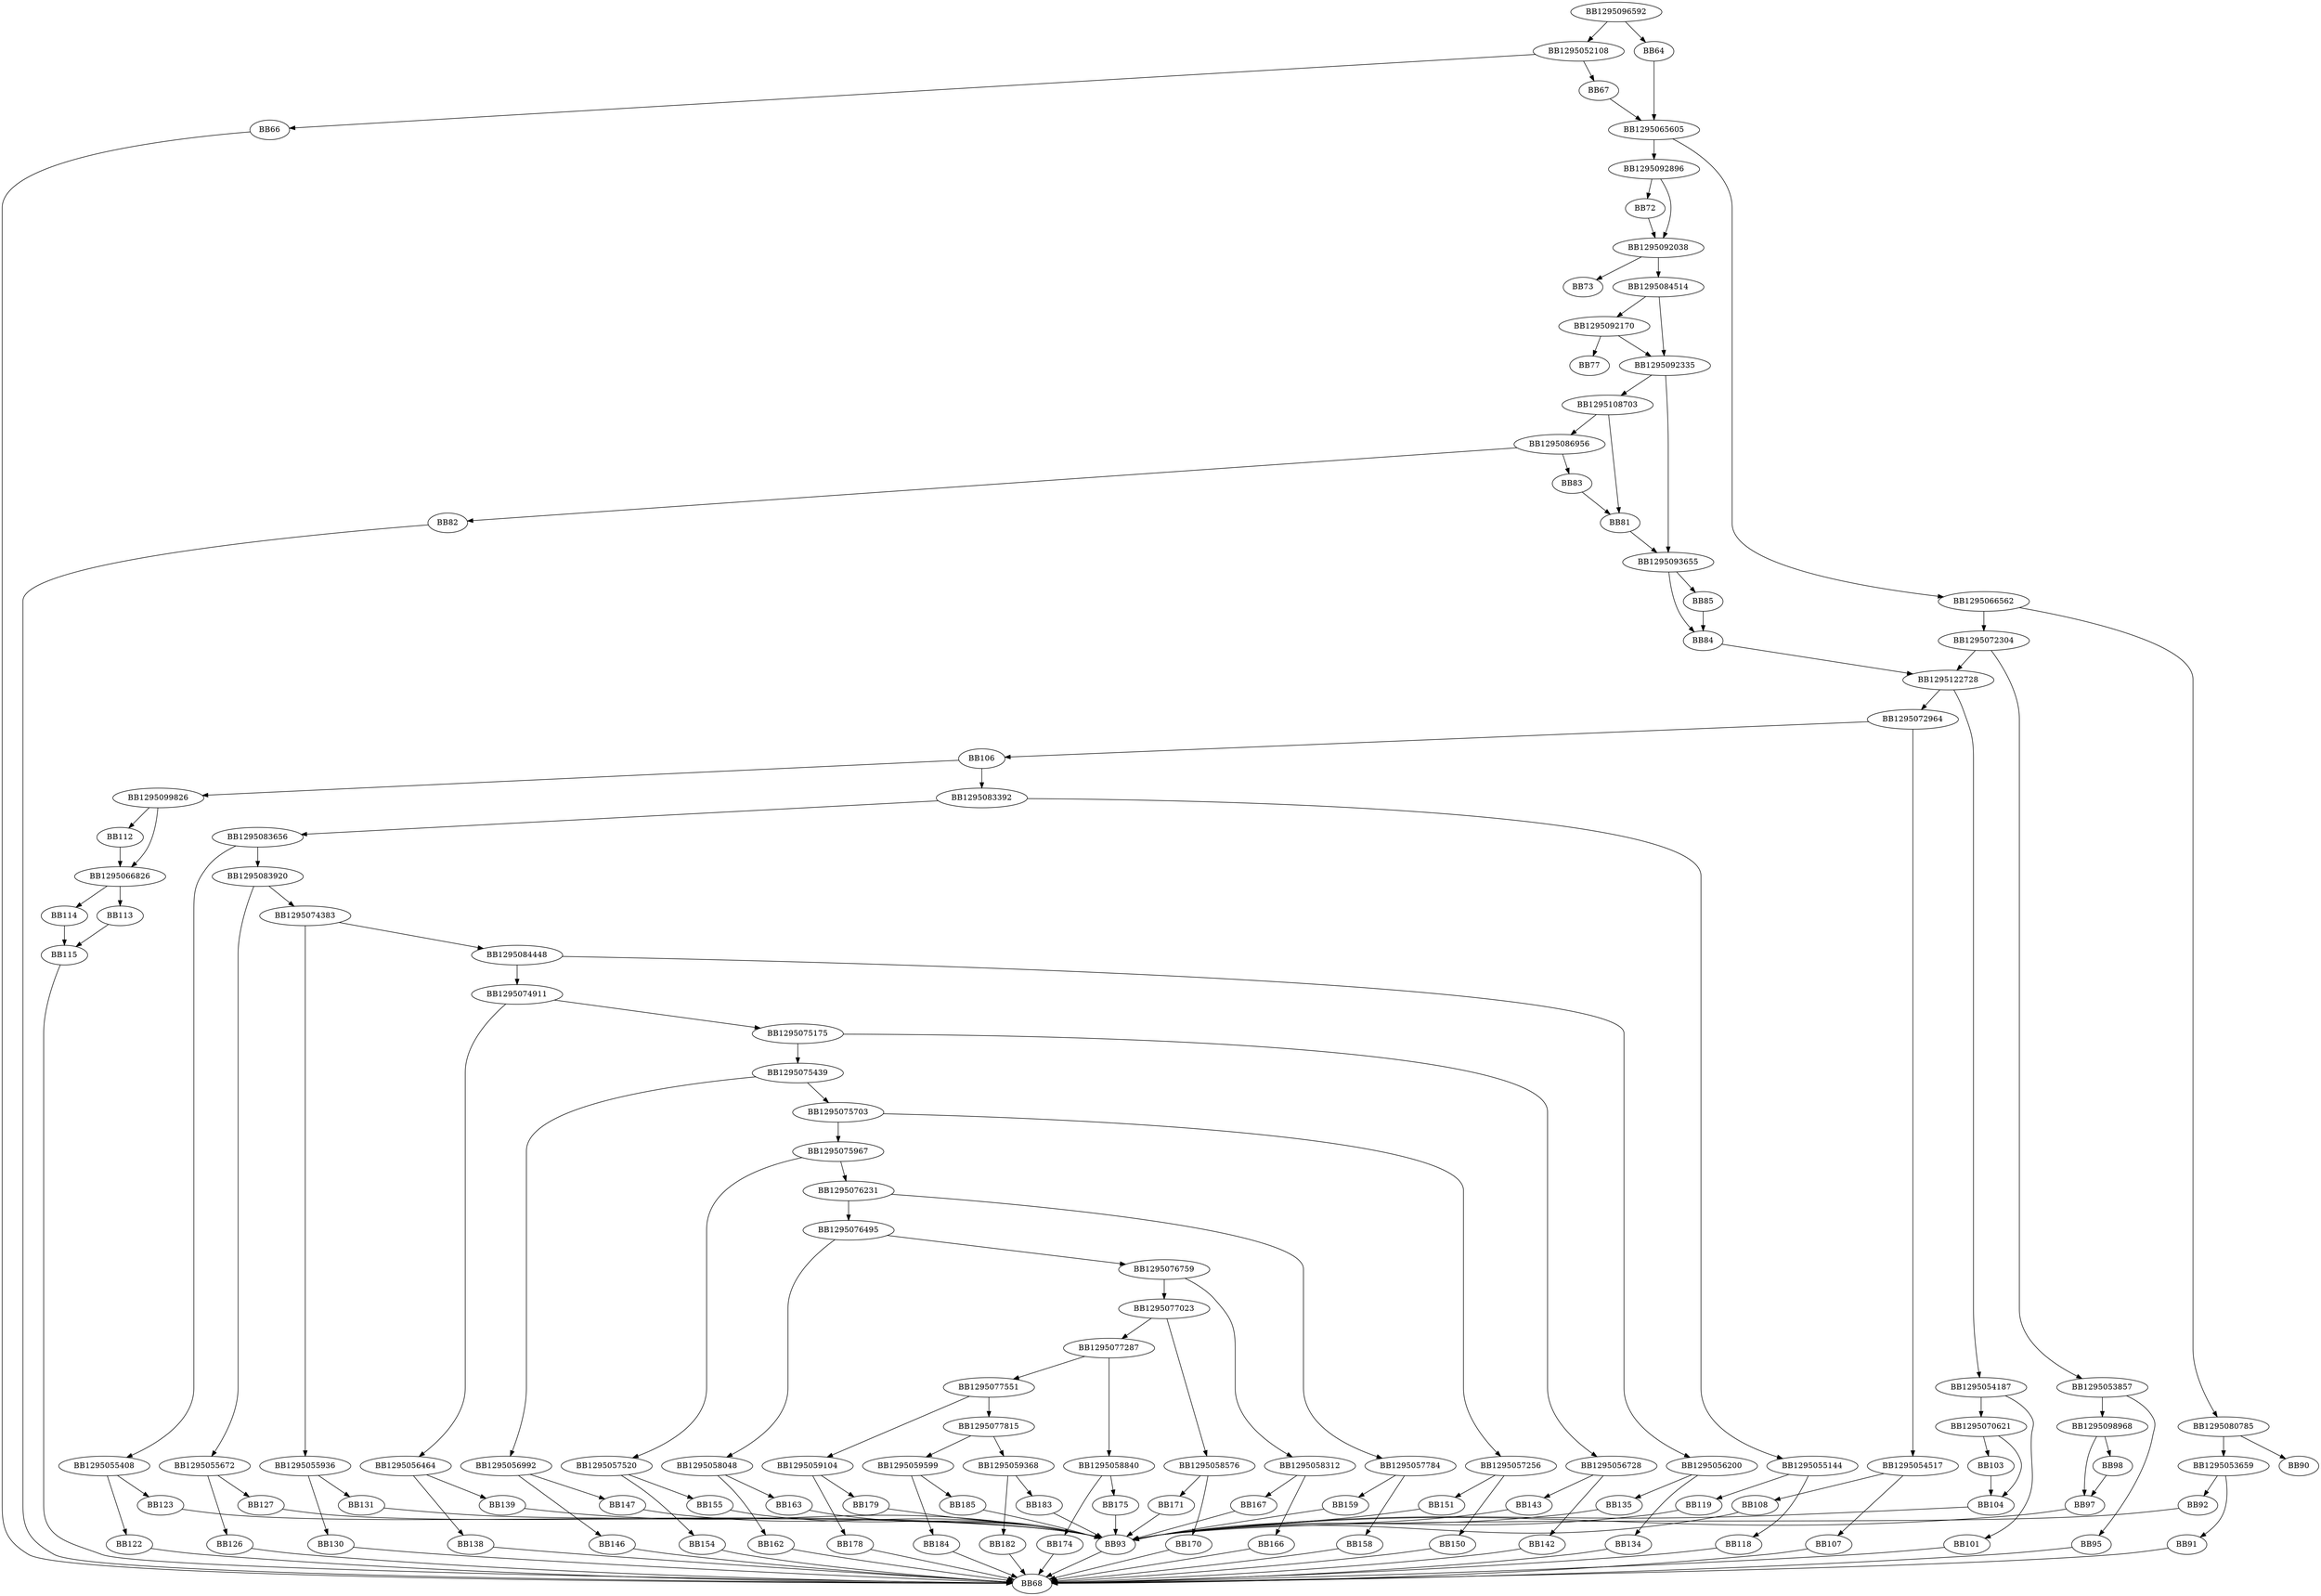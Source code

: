 digraph G{
	BB1295096592->BB1295052108;
	BB1295096592->BB64;
	BB64->BB1295065605;
	BB1295052108->BB66;
	BB1295052108->BB67;
	BB66->BB68;
	BB67->BB1295065605;
	BB1295065605->BB1295092896;
	BB1295065605->BB1295066562;
	BB1295092896->BB1295092038;
	BB1295092896->BB72;
	BB72->BB1295092038;
	BB1295092038->BB73;
	BB1295092038->BB1295084514;
	BB1295084514->BB1295092170;
	BB1295084514->BB1295092335;
	BB1295092170->BB77;
	BB1295092170->BB1295092335;
	BB1295092335->BB1295093655;
	BB1295092335->BB1295108703;
	BB1295108703->BB1295086956;
	BB1295108703->BB81;
	BB1295086956->BB82;
	BB1295086956->BB83;
	BB82->BB68;
	BB83->BB81;
	BB81->BB1295093655;
	BB1295093655->BB84;
	BB1295093655->BB85;
	BB85->BB84;
	BB84->BB1295122728;
	BB1295066562->BB1295080785;
	BB1295066562->BB1295072304;
	BB1295080785->BB1295053659;
	BB1295080785->BB90;
	BB1295053659->BB91;
	BB1295053659->BB92;
	BB91->BB68;
	BB92->BB93;
	BB1295072304->BB1295053857;
	BB1295072304->BB1295122728;
	BB1295053857->BB95;
	BB1295053857->BB1295098968;
	BB95->BB68;
	BB1295098968->BB97;
	BB1295098968->BB98;
	BB98->BB97;
	BB97->BB93;
	BB1295122728->BB1295072964;
	BB1295122728->BB1295054187;
	BB1295054187->BB101;
	BB1295054187->BB1295070621;
	BB101->BB68;
	BB1295070621->BB103;
	BB1295070621->BB104;
	BB103->BB104;
	BB104->BB93;
	BB1295072964->BB1295054517;
	BB1295072964->BB106;
	BB1295054517->BB107;
	BB1295054517->BB108;
	BB107->BB68;
	BB108->BB93;
	BB106->BB1295099826;
	BB106->BB1295083392;
	BB1295099826->BB1295066826;
	BB1295099826->BB112;
	BB112->BB1295066826;
	BB1295066826->BB113;
	BB1295066826->BB114;
	BB113->BB115;
	BB114->BB115;
	BB115->BB68;
	BB1295083392->BB1295055144;
	BB1295083392->BB1295083656;
	BB1295055144->BB118;
	BB1295055144->BB119;
	BB118->BB68;
	BB119->BB93;
	BB1295083656->BB1295055408;
	BB1295083656->BB1295083920;
	BB1295055408->BB122;
	BB1295055408->BB123;
	BB122->BB68;
	BB123->BB93;
	BB1295083920->BB1295055672;
	BB1295083920->BB1295074383;
	BB1295055672->BB126;
	BB1295055672->BB127;
	BB126->BB68;
	BB127->BB93;
	BB1295074383->BB1295055936;
	BB1295074383->BB1295084448;
	BB1295055936->BB130;
	BB1295055936->BB131;
	BB130->BB68;
	BB131->BB93;
	BB1295084448->BB1295056200;
	BB1295084448->BB1295074911;
	BB1295056200->BB134;
	BB1295056200->BB135;
	BB134->BB68;
	BB135->BB93;
	BB1295074911->BB1295056464;
	BB1295074911->BB1295075175;
	BB1295056464->BB138;
	BB1295056464->BB139;
	BB138->BB68;
	BB139->BB93;
	BB1295075175->BB1295056728;
	BB1295075175->BB1295075439;
	BB1295056728->BB142;
	BB1295056728->BB143;
	BB142->BB68;
	BB143->BB93;
	BB1295075439->BB1295056992;
	BB1295075439->BB1295075703;
	BB1295056992->BB146;
	BB1295056992->BB147;
	BB146->BB68;
	BB147->BB93;
	BB1295075703->BB1295057256;
	BB1295075703->BB1295075967;
	BB1295057256->BB150;
	BB1295057256->BB151;
	BB150->BB68;
	BB151->BB93;
	BB1295075967->BB1295057520;
	BB1295075967->BB1295076231;
	BB1295057520->BB154;
	BB1295057520->BB155;
	BB154->BB68;
	BB155->BB93;
	BB1295076231->BB1295057784;
	BB1295076231->BB1295076495;
	BB1295057784->BB158;
	BB1295057784->BB159;
	BB158->BB68;
	BB159->BB93;
	BB1295076495->BB1295058048;
	BB1295076495->BB1295076759;
	BB1295058048->BB162;
	BB1295058048->BB163;
	BB162->BB68;
	BB163->BB93;
	BB1295076759->BB1295058312;
	BB1295076759->BB1295077023;
	BB1295058312->BB166;
	BB1295058312->BB167;
	BB166->BB68;
	BB167->BB93;
	BB1295077023->BB1295058576;
	BB1295077023->BB1295077287;
	BB1295058576->BB170;
	BB1295058576->BB171;
	BB170->BB68;
	BB171->BB93;
	BB1295077287->BB1295058840;
	BB1295077287->BB1295077551;
	BB1295058840->BB174;
	BB1295058840->BB175;
	BB174->BB68;
	BB175->BB93;
	BB1295077551->BB1295059104;
	BB1295077551->BB1295077815;
	BB1295059104->BB178;
	BB1295059104->BB179;
	BB178->BB68;
	BB179->BB93;
	BB1295077815->BB1295059368;
	BB1295077815->BB1295059599;
	BB1295059368->BB182;
	BB1295059368->BB183;
	BB182->BB68;
	BB183->BB93;
	BB1295059599->BB184;
	BB1295059599->BB185;
	BB184->BB68;
	BB185->BB93;
	BB93->BB68;
}
